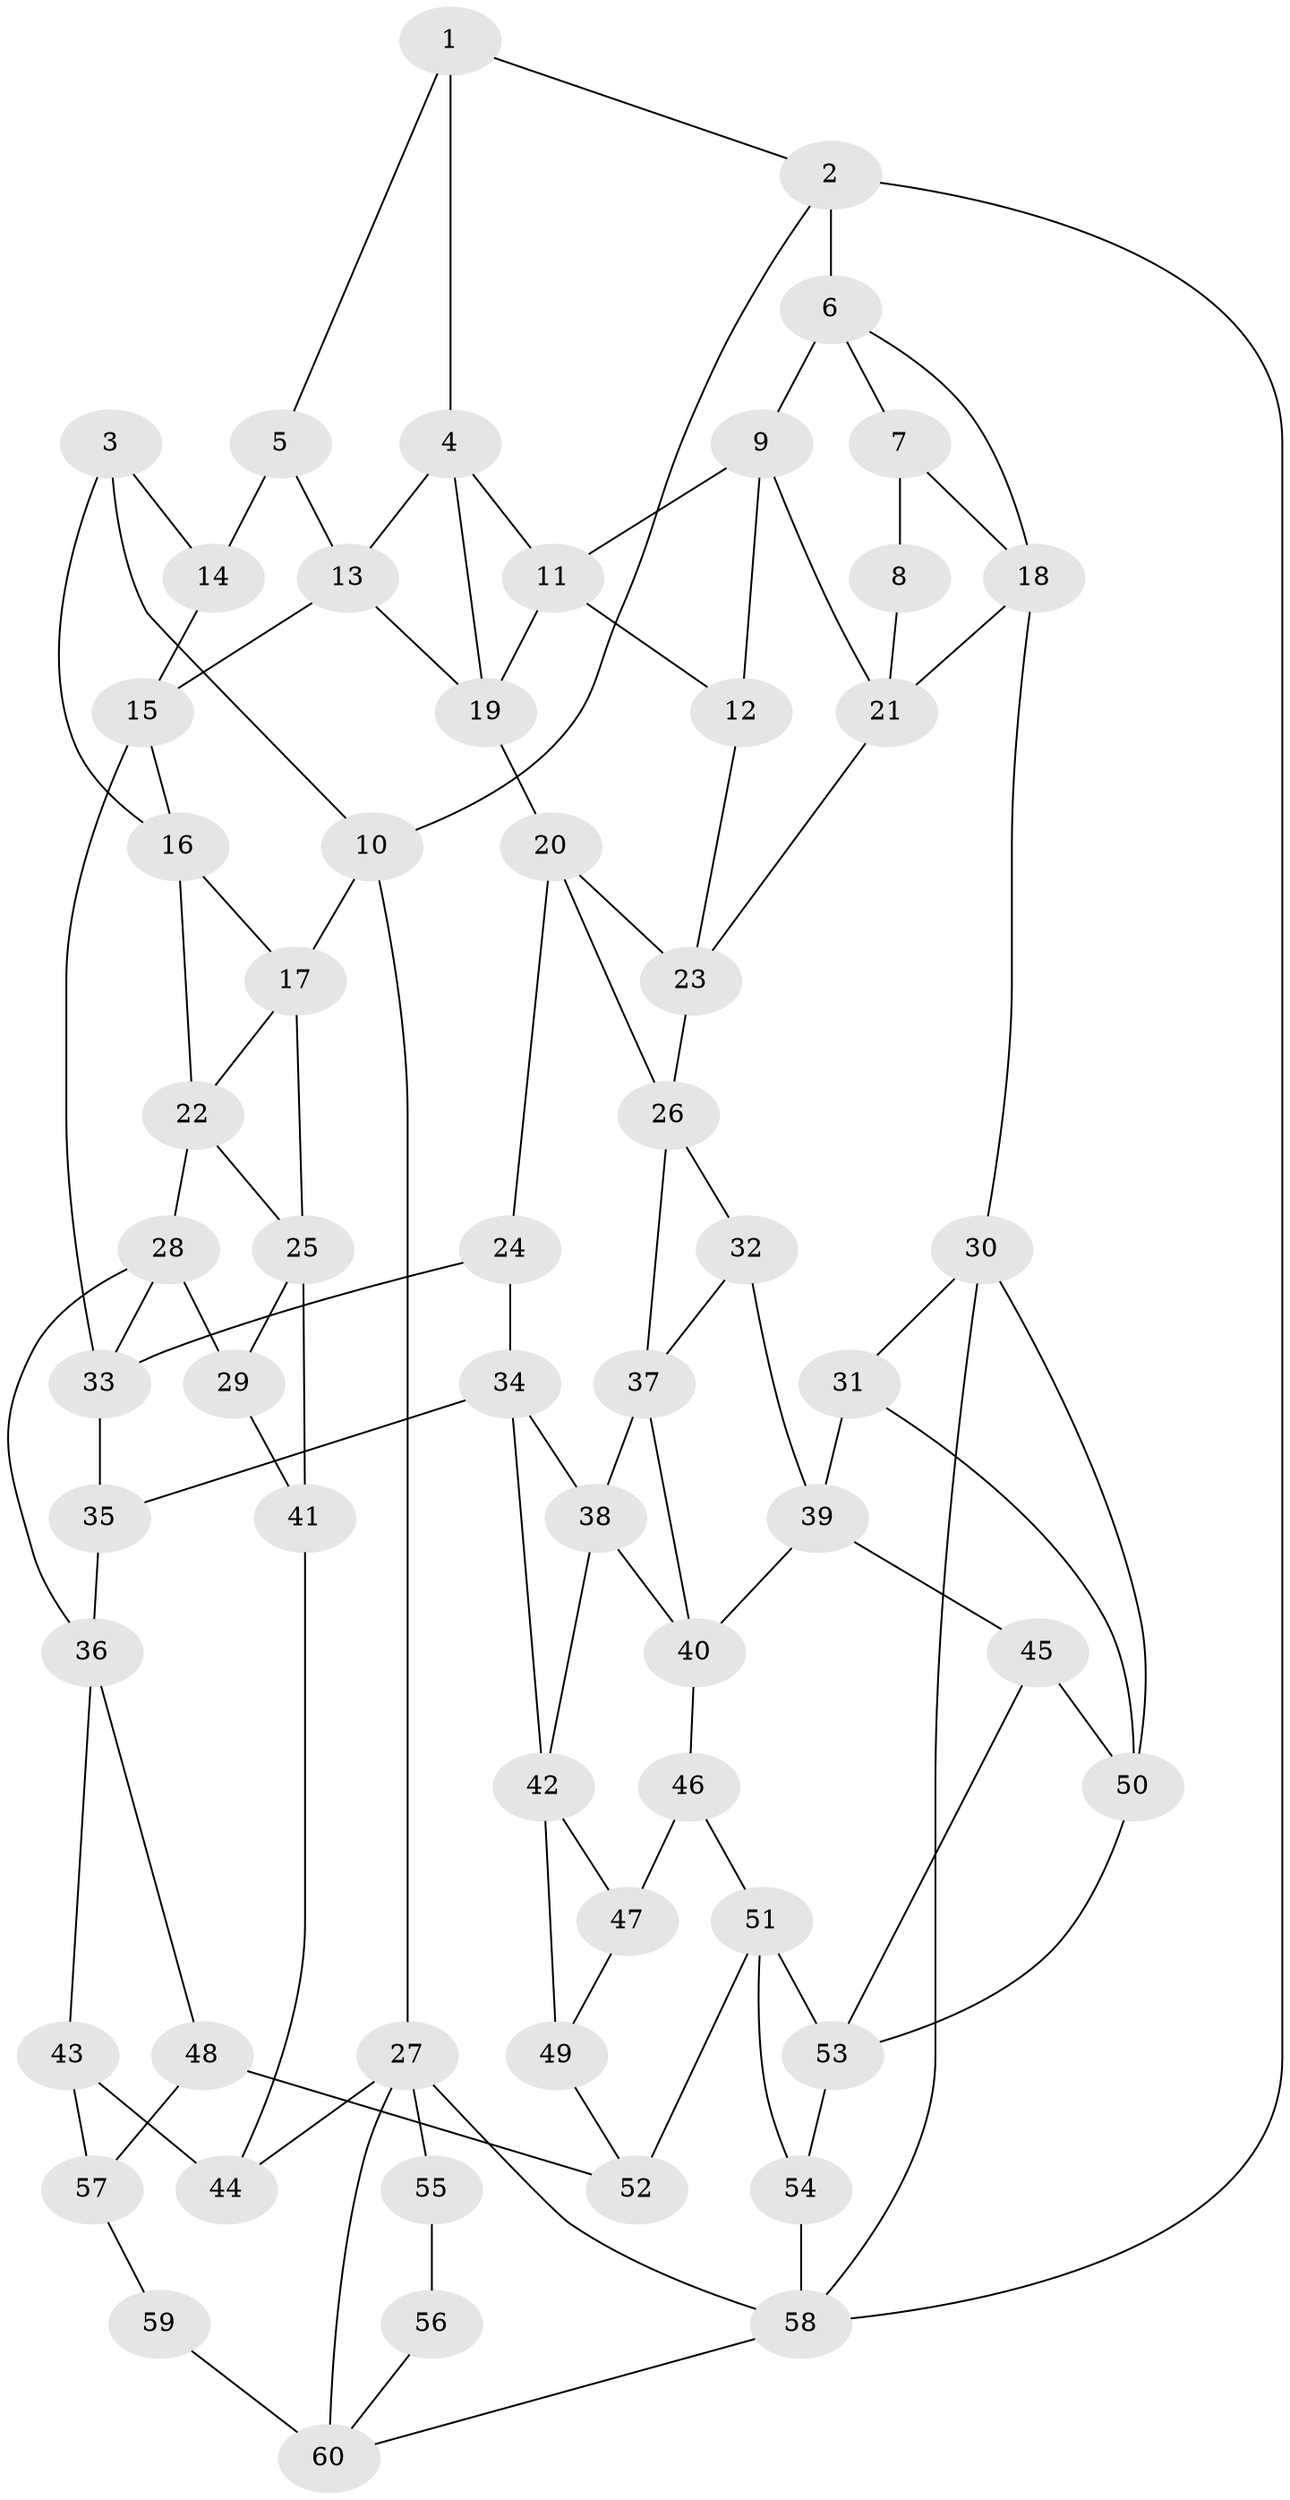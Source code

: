 // original degree distribution, {3: 0.03333333333333333, 4: 0.225, 6: 0.24166666666666667, 5: 0.5}
// Generated by graph-tools (version 1.1) at 2025/03/03/09/25 03:03:17]
// undirected, 60 vertices, 106 edges
graph export_dot {
graph [start="1"]
  node [color=gray90,style=filled];
  1;
  2;
  3;
  4;
  5;
  6;
  7;
  8;
  9;
  10;
  11;
  12;
  13;
  14;
  15;
  16;
  17;
  18;
  19;
  20;
  21;
  22;
  23;
  24;
  25;
  26;
  27;
  28;
  29;
  30;
  31;
  32;
  33;
  34;
  35;
  36;
  37;
  38;
  39;
  40;
  41;
  42;
  43;
  44;
  45;
  46;
  47;
  48;
  49;
  50;
  51;
  52;
  53;
  54;
  55;
  56;
  57;
  58;
  59;
  60;
  1 -- 2 [weight=1.0];
  1 -- 4 [weight=1.0];
  1 -- 5 [weight=1.0];
  2 -- 6 [weight=2.0];
  2 -- 10 [weight=1.0];
  2 -- 58 [weight=1.0];
  3 -- 10 [weight=1.0];
  3 -- 14 [weight=1.0];
  3 -- 16 [weight=1.0];
  4 -- 11 [weight=1.0];
  4 -- 13 [weight=1.0];
  4 -- 19 [weight=1.0];
  5 -- 13 [weight=1.0];
  5 -- 14 [weight=2.0];
  6 -- 7 [weight=1.0];
  6 -- 9 [weight=1.0];
  6 -- 18 [weight=1.0];
  7 -- 8 [weight=2.0];
  7 -- 18 [weight=1.0];
  8 -- 21 [weight=1.0];
  9 -- 11 [weight=1.0];
  9 -- 12 [weight=1.0];
  9 -- 21 [weight=1.0];
  10 -- 17 [weight=1.0];
  10 -- 27 [weight=1.0];
  11 -- 12 [weight=1.0];
  11 -- 19 [weight=1.0];
  12 -- 23 [weight=1.0];
  13 -- 15 [weight=1.0];
  13 -- 19 [weight=1.0];
  14 -- 15 [weight=1.0];
  15 -- 16 [weight=1.0];
  15 -- 33 [weight=1.0];
  16 -- 17 [weight=1.0];
  16 -- 22 [weight=1.0];
  17 -- 22 [weight=1.0];
  17 -- 25 [weight=1.0];
  18 -- 21 [weight=1.0];
  18 -- 30 [weight=1.0];
  19 -- 20 [weight=1.0];
  20 -- 23 [weight=1.0];
  20 -- 24 [weight=1.0];
  20 -- 26 [weight=1.0];
  21 -- 23 [weight=1.0];
  22 -- 25 [weight=1.0];
  22 -- 28 [weight=1.0];
  23 -- 26 [weight=1.0];
  24 -- 33 [weight=1.0];
  24 -- 34 [weight=1.0];
  25 -- 29 [weight=1.0];
  25 -- 41 [weight=1.0];
  26 -- 32 [weight=1.0];
  26 -- 37 [weight=1.0];
  27 -- 44 [weight=1.0];
  27 -- 55 [weight=1.0];
  27 -- 58 [weight=1.0];
  27 -- 60 [weight=1.0];
  28 -- 29 [weight=1.0];
  28 -- 33 [weight=1.0];
  28 -- 36 [weight=1.0];
  29 -- 41 [weight=1.0];
  30 -- 31 [weight=1.0];
  30 -- 50 [weight=1.0];
  30 -- 58 [weight=1.0];
  31 -- 39 [weight=1.0];
  31 -- 50 [weight=1.0];
  32 -- 37 [weight=1.0];
  32 -- 39 [weight=1.0];
  33 -- 35 [weight=1.0];
  34 -- 35 [weight=1.0];
  34 -- 38 [weight=1.0];
  34 -- 42 [weight=1.0];
  35 -- 36 [weight=1.0];
  36 -- 43 [weight=1.0];
  36 -- 48 [weight=1.0];
  37 -- 38 [weight=1.0];
  37 -- 40 [weight=1.0];
  38 -- 40 [weight=1.0];
  38 -- 42 [weight=1.0];
  39 -- 40 [weight=1.0];
  39 -- 45 [weight=1.0];
  40 -- 46 [weight=1.0];
  41 -- 44 [weight=1.0];
  42 -- 47 [weight=1.0];
  42 -- 49 [weight=1.0];
  43 -- 44 [weight=1.0];
  43 -- 57 [weight=1.0];
  45 -- 50 [weight=1.0];
  45 -- 53 [weight=1.0];
  46 -- 47 [weight=2.0];
  46 -- 51 [weight=1.0];
  47 -- 49 [weight=1.0];
  48 -- 52 [weight=1.0];
  48 -- 57 [weight=1.0];
  49 -- 52 [weight=2.0];
  50 -- 53 [weight=1.0];
  51 -- 52 [weight=1.0];
  51 -- 53 [weight=1.0];
  51 -- 54 [weight=1.0];
  53 -- 54 [weight=1.0];
  54 -- 58 [weight=1.0];
  55 -- 56 [weight=2.0];
  56 -- 60 [weight=1.0];
  57 -- 59 [weight=2.0];
  58 -- 60 [weight=1.0];
  59 -- 60 [weight=2.0];
}
